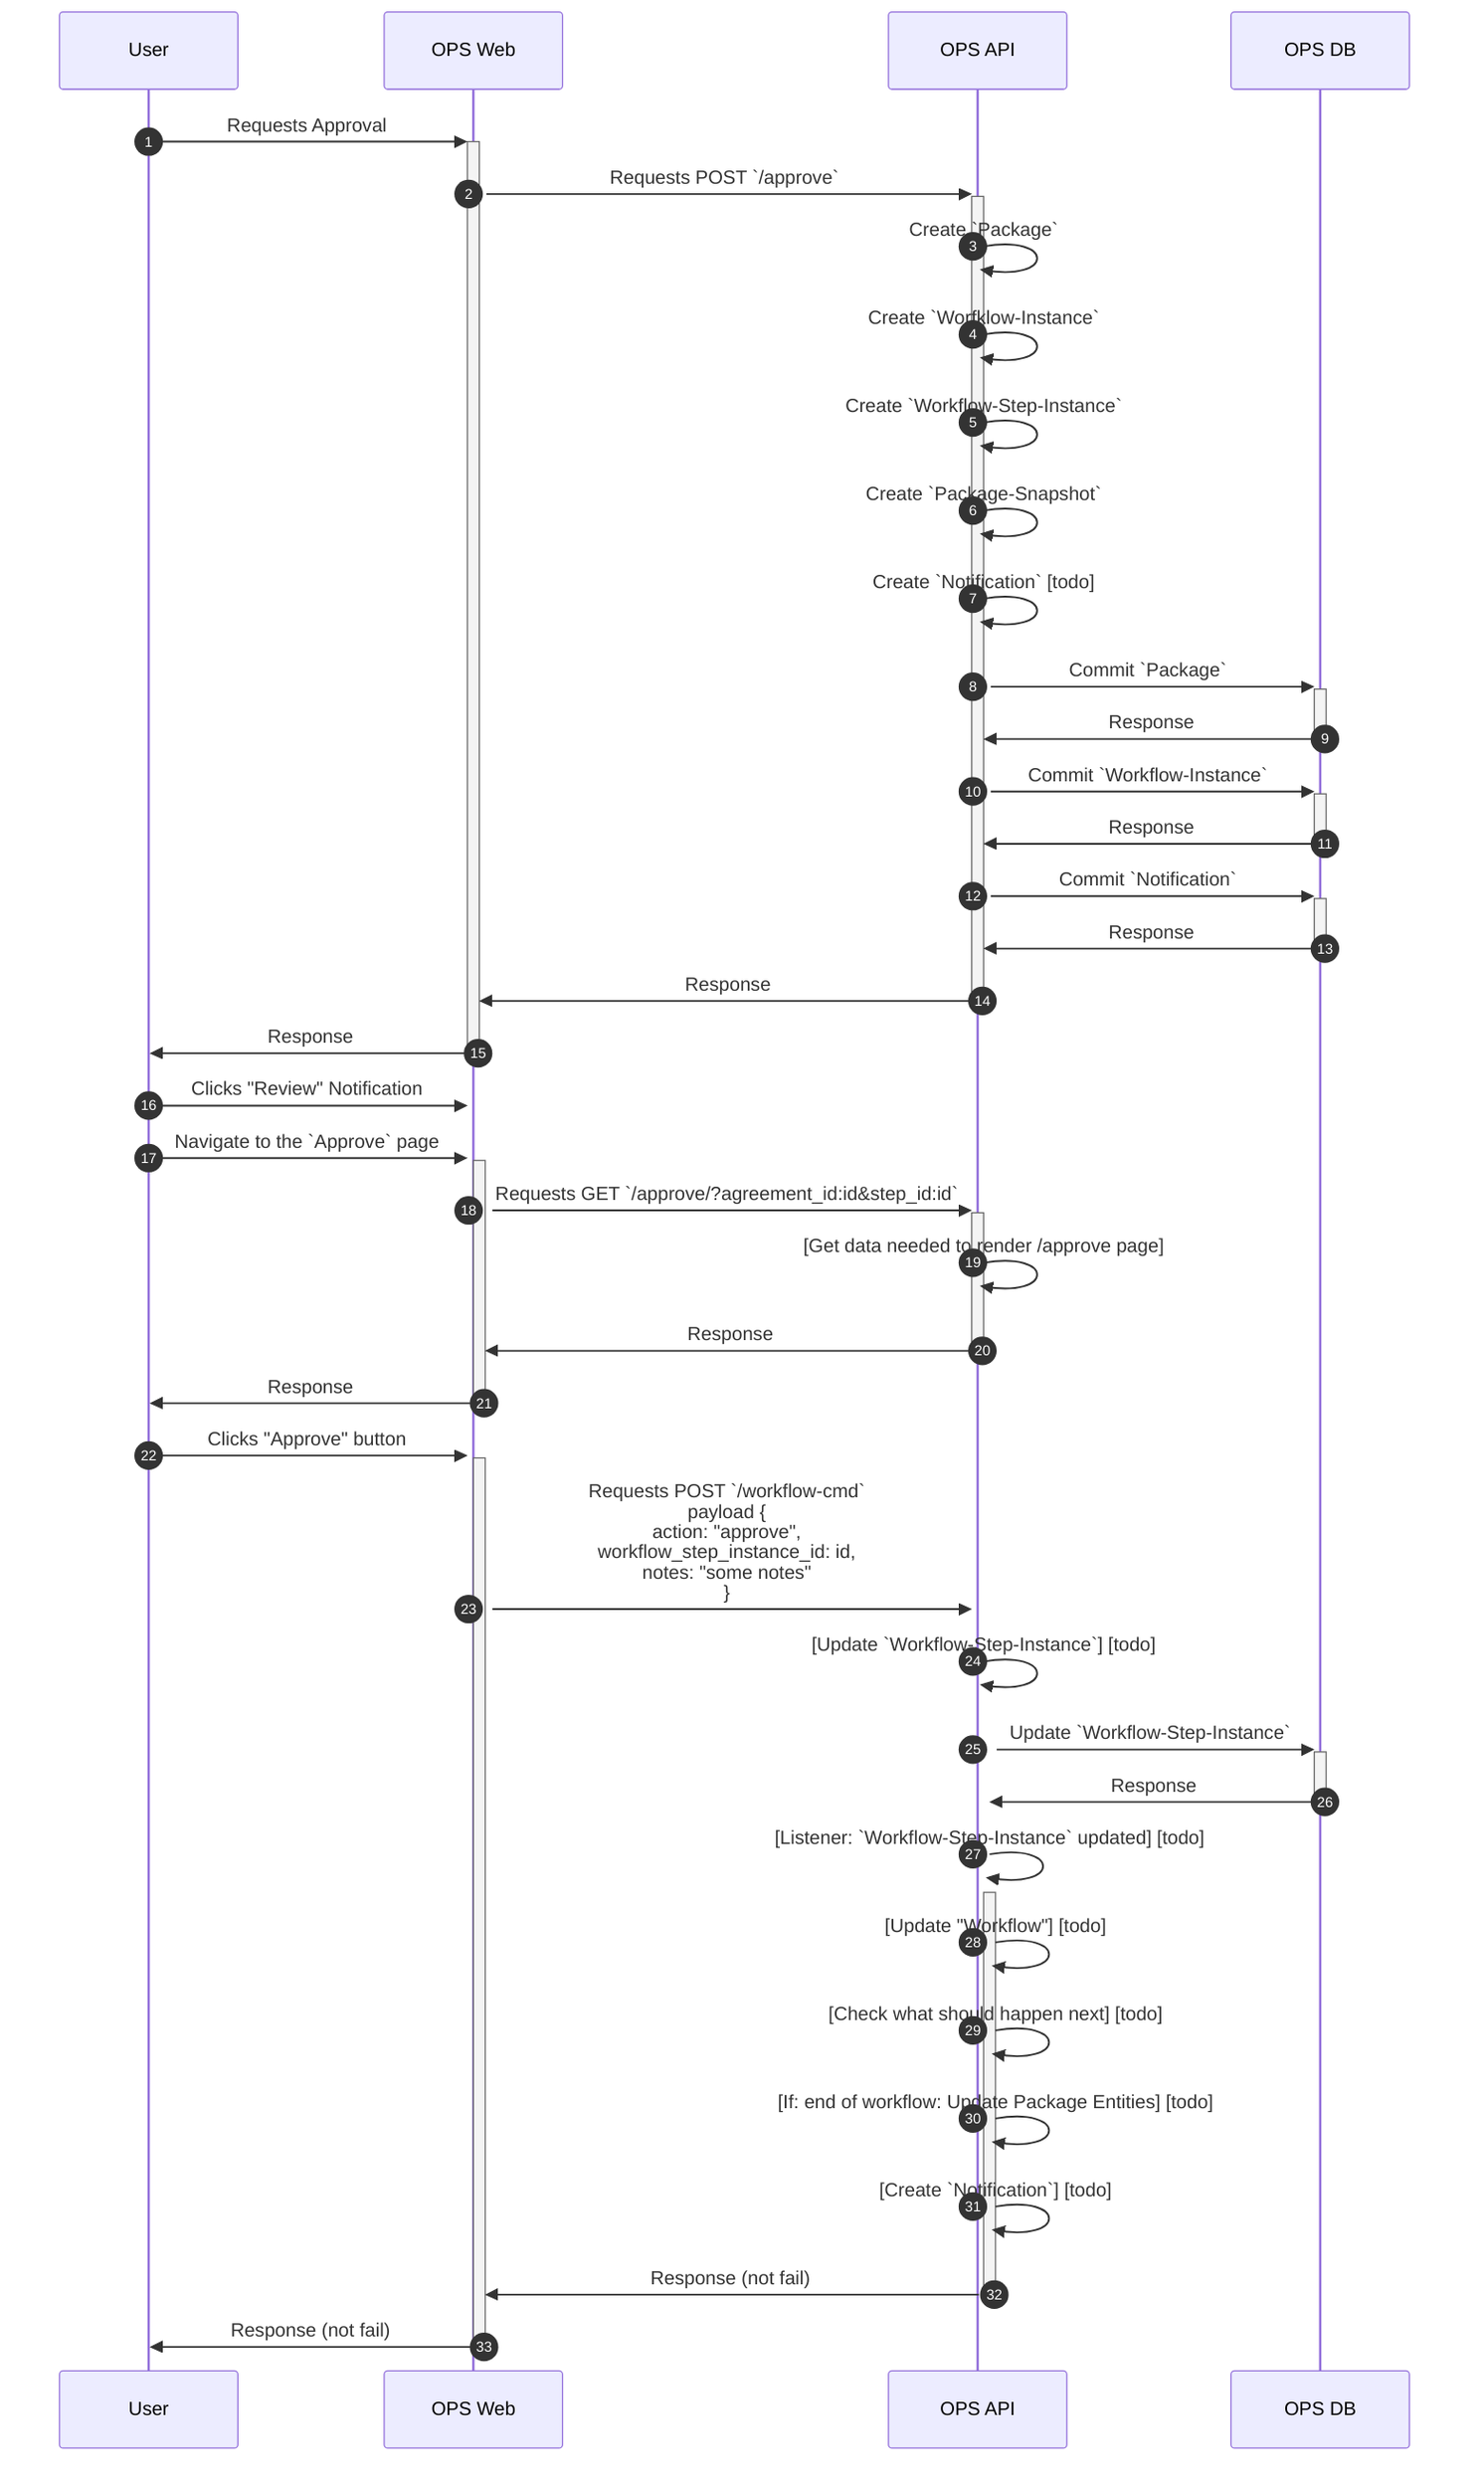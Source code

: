 sequenceDiagram
    autonumber
    participant User
    participant Web as OPS Web
    participant API as OPS API
    participant DB as OPS DB

    User->>+Web: Requests Approval
    Web->>+API: Requests POST `/approve`
    API->> API: Create `Package`
    API->> API: Create `Worfklow-Instance`
    API->> API: Create `Workflow-Step-Instance`
    API->> API: Create `Package-Snapshot`
    API->> API: Create `Notification` [todo]
    API->>+ DB: Commit `Package`
    DB ->>- API: Response
    API->>+ DB: Commit `Workflow-Instance`
    DB ->>- API: Response
    API ->>+ DB: Commit `Notification`
    DB ->>- API: Response
    API->>-Web: Response
    Web->>-User: Response


    User->>+Web: Clicks "Review" Notification
    User->>+Web: Navigate to the `Approve` page
    Web->>+API: Requests GET `/approve/?agreement_id:id&step_id:id`
    API->> API: [Get data needed to render /approve page]
    API->>-Web: Response
    Web->>-User: Response
    User->>+Web: Clicks "Approve" button
    Web->>+API: Requests POST `/workflow-cmd` <br/>payload { <br/> action: "approve", <br/> workflow_step_instance_id: id, <br/> notes: "some notes" <br/> }
    API->>+ API: [Update `Workflow-Step-Instance`] [todo]
    API->>+DB: Update `Workflow-Step-Instance`
    DB ->>- API: Response
    API->>+API: [Listener: `Workflow-Step-Instance` updated] [todo]
    API->> API: [Update "Workflow"] [todo]
    API->> API: [Check what should happen next] [todo]
    API->> API: [If: end of workflow: Update Package Entities] [todo]
    API->> API: [Create `Notification`] [todo]
    API->>-Web: Response (not fail)
    Web->>-User: Response (not fail)
